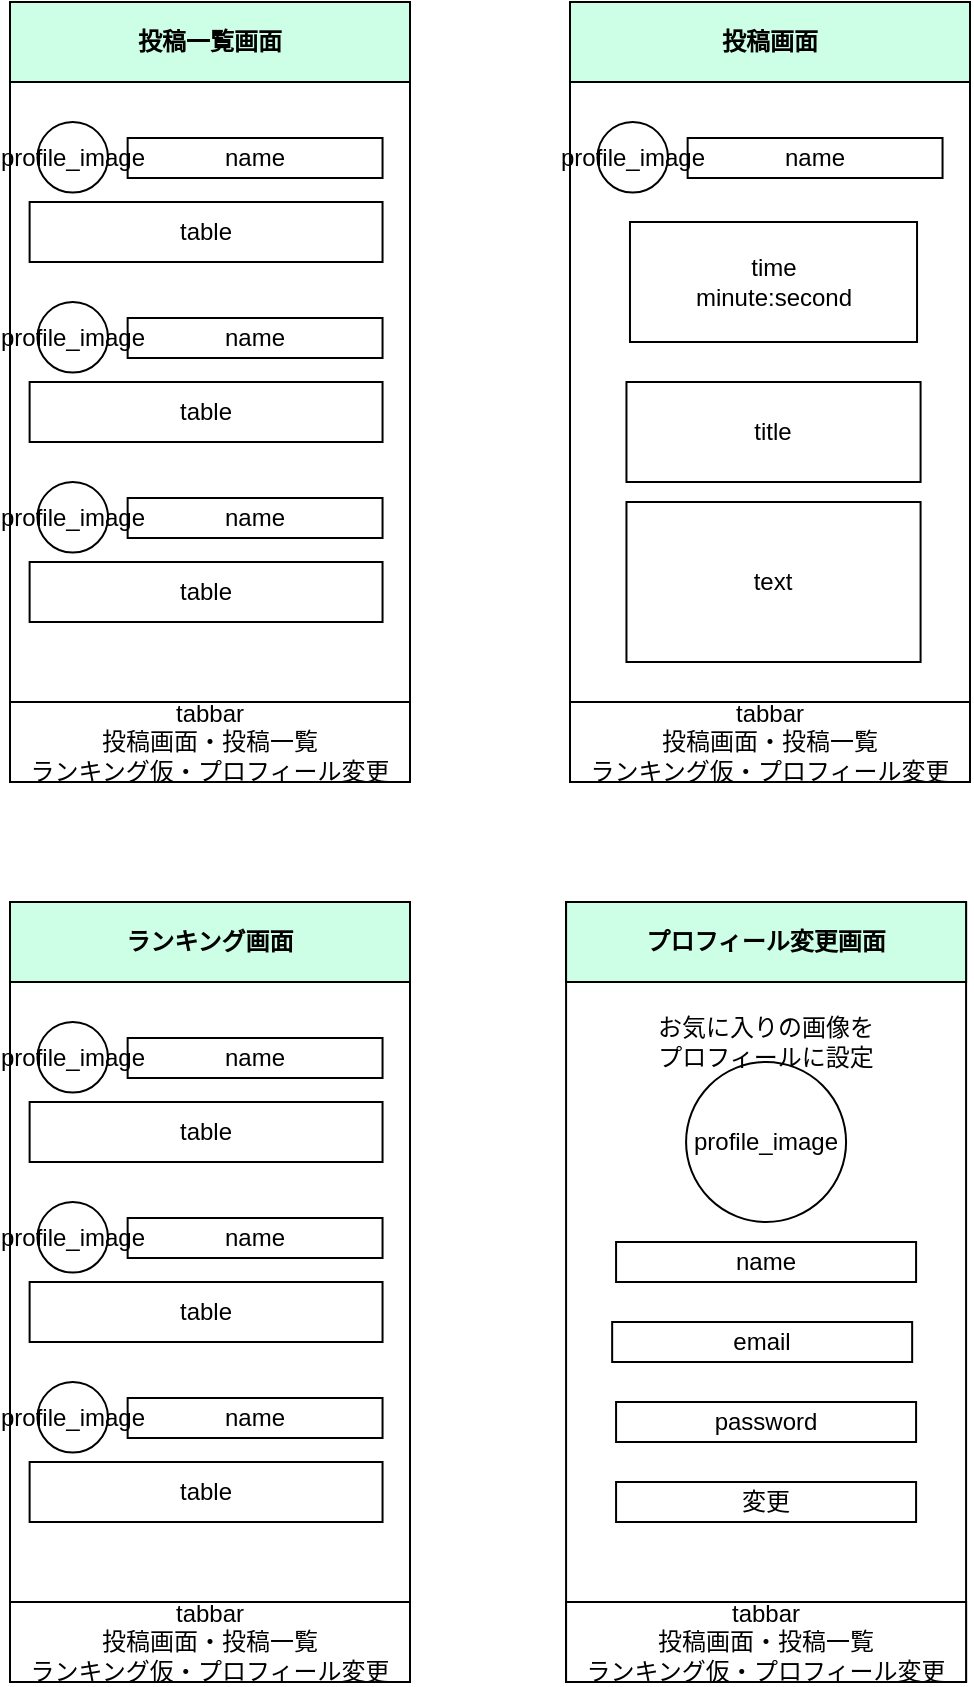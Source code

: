 <mxfile version="13.7.7" type="github">
  <diagram id="5d85YtfUtr9XSAqdXYxp" name="ページ1">
    <mxGraphModel dx="946" dy="591" grid="1" gridSize="10" guides="1" tooltips="1" connect="1" arrows="1" fold="1" page="1" pageScale="1" pageWidth="827" pageHeight="1169" math="0" shadow="0">
      <root>
        <mxCell id="0" />
        <mxCell id="1" parent="0" />
        <mxCell id="Qp9vbcd0IQCg1ICPjASV-2" value="" style="group" parent="1" vertex="1" connectable="0">
          <mxGeometry x="300" y="30" width="200" height="390" as="geometry" />
        </mxCell>
        <mxCell id="Qp9vbcd0IQCg1ICPjASV-3" value="" style="rounded=0;whiteSpace=wrap;html=1;" parent="Qp9vbcd0IQCg1ICPjASV-2" vertex="1">
          <mxGeometry width="200" height="390" as="geometry" />
        </mxCell>
        <mxCell id="Qp9vbcd0IQCg1ICPjASV-4" value="profile_image" style="ellipse;whiteSpace=wrap;html=1;aspect=fixed;" parent="Qp9vbcd0IQCg1ICPjASV-2" vertex="1">
          <mxGeometry x="13.725" y="60" width="35.294" height="35.294" as="geometry" />
        </mxCell>
        <mxCell id="Qp9vbcd0IQCg1ICPjASV-9" value="table" style="text;html=1;fillColor=none;align=center;verticalAlign=middle;whiteSpace=wrap;rounded=0;strokeColor=#000000;" parent="Qp9vbcd0IQCg1ICPjASV-2" vertex="1">
          <mxGeometry x="9.804" y="100" width="176.471" height="30" as="geometry" />
        </mxCell>
        <mxCell id="Qp9vbcd0IQCg1ICPjASV-11" value="name" style="text;html=1;fillColor=none;align=center;verticalAlign=middle;whiteSpace=wrap;rounded=0;strokeColor=#000000;" parent="Qp9vbcd0IQCg1ICPjASV-2" vertex="1">
          <mxGeometry x="58.824" y="68" width="127.451" height="20" as="geometry" />
        </mxCell>
        <mxCell id="Qp9vbcd0IQCg1ICPjASV-43" value="&lt;b&gt;投稿一覧画面&lt;/b&gt;" style="rounded=0;whiteSpace=wrap;html=1;labelBackgroundColor=none;fillColor=#CCFFE6;" parent="Qp9vbcd0IQCg1ICPjASV-2" vertex="1">
          <mxGeometry width="200" height="40" as="geometry" />
        </mxCell>
        <mxCell id="jNvIQHg4V1jWrLRhlRbQ-1" value="profile_image" style="ellipse;whiteSpace=wrap;html=1;aspect=fixed;" parent="Qp9vbcd0IQCg1ICPjASV-2" vertex="1">
          <mxGeometry x="13.725" y="150" width="35.294" height="35.294" as="geometry" />
        </mxCell>
        <mxCell id="jNvIQHg4V1jWrLRhlRbQ-2" value="table" style="text;html=1;fillColor=none;align=center;verticalAlign=middle;whiteSpace=wrap;rounded=0;strokeColor=#000000;" parent="Qp9vbcd0IQCg1ICPjASV-2" vertex="1">
          <mxGeometry x="9.804" y="190" width="176.471" height="30" as="geometry" />
        </mxCell>
        <mxCell id="jNvIQHg4V1jWrLRhlRbQ-3" value="name" style="text;html=1;fillColor=none;align=center;verticalAlign=middle;whiteSpace=wrap;rounded=0;strokeColor=#000000;" parent="Qp9vbcd0IQCg1ICPjASV-2" vertex="1">
          <mxGeometry x="58.824" y="158" width="127.451" height="20" as="geometry" />
        </mxCell>
        <mxCell id="jNvIQHg4V1jWrLRhlRbQ-4" value="profile_image" style="ellipse;whiteSpace=wrap;html=1;aspect=fixed;" parent="Qp9vbcd0IQCg1ICPjASV-2" vertex="1">
          <mxGeometry x="13.725" y="240" width="35.294" height="35.294" as="geometry" />
        </mxCell>
        <mxCell id="jNvIQHg4V1jWrLRhlRbQ-5" value="table" style="text;html=1;fillColor=none;align=center;verticalAlign=middle;whiteSpace=wrap;rounded=0;strokeColor=#000000;" parent="Qp9vbcd0IQCg1ICPjASV-2" vertex="1">
          <mxGeometry x="9.804" y="280" width="176.471" height="30" as="geometry" />
        </mxCell>
        <mxCell id="jNvIQHg4V1jWrLRhlRbQ-6" value="name" style="text;html=1;fillColor=none;align=center;verticalAlign=middle;whiteSpace=wrap;rounded=0;strokeColor=#000000;" parent="Qp9vbcd0IQCg1ICPjASV-2" vertex="1">
          <mxGeometry x="58.824" y="248" width="127.451" height="20" as="geometry" />
        </mxCell>
        <mxCell id="7r5LdE9JL5hYglWVHIkZ-2" value="tabbar&lt;br&gt;投稿画面・投稿一覧&lt;br&gt;ランキング仮・プロフィール変更" style="rounded=0;whiteSpace=wrap;html=1;" parent="Qp9vbcd0IQCg1ICPjASV-2" vertex="1">
          <mxGeometry y="350" width="200" height="40" as="geometry" />
        </mxCell>
        <mxCell id="Qp9vbcd0IQCg1ICPjASV-12" value="" style="group" parent="1" vertex="1" connectable="0">
          <mxGeometry x="580" y="30" width="200" height="390" as="geometry" />
        </mxCell>
        <mxCell id="Qp9vbcd0IQCg1ICPjASV-13" value="" style="rounded=0;whiteSpace=wrap;html=1;" parent="Qp9vbcd0IQCg1ICPjASV-12" vertex="1">
          <mxGeometry width="200" height="390" as="geometry" />
        </mxCell>
        <mxCell id="Qp9vbcd0IQCg1ICPjASV-14" value="profile_image" style="ellipse;whiteSpace=wrap;html=1;aspect=fixed;" parent="Qp9vbcd0IQCg1ICPjASV-12" vertex="1">
          <mxGeometry x="13.725" y="60" width="35.294" height="35.294" as="geometry" />
        </mxCell>
        <mxCell id="Qp9vbcd0IQCg1ICPjASV-15" value="text" style="text;html=1;fillColor=none;align=center;verticalAlign=middle;whiteSpace=wrap;rounded=0;strokeColor=#000000;" parent="Qp9vbcd0IQCg1ICPjASV-12" vertex="1">
          <mxGeometry x="28.23" y="250" width="147.059" height="80" as="geometry" />
        </mxCell>
        <mxCell id="Qp9vbcd0IQCg1ICPjASV-19" value="name" style="text;html=1;fillColor=none;align=center;verticalAlign=middle;whiteSpace=wrap;rounded=0;strokeColor=#000000;" parent="Qp9vbcd0IQCg1ICPjASV-12" vertex="1">
          <mxGeometry x="58.824" y="68" width="127.451" height="20" as="geometry" />
        </mxCell>
        <mxCell id="Qp9vbcd0IQCg1ICPjASV-44" value="&lt;b&gt;投稿画面&lt;/b&gt;" style="rounded=0;whiteSpace=wrap;html=1;labelBackgroundColor=none;fillColor=#CCFFE6;" parent="Qp9vbcd0IQCg1ICPjASV-12" vertex="1">
          <mxGeometry width="200" height="40" as="geometry" />
        </mxCell>
        <mxCell id="jNvIQHg4V1jWrLRhlRbQ-8" value="title" style="text;html=1;fillColor=none;align=center;verticalAlign=middle;whiteSpace=wrap;rounded=0;strokeColor=#000000;" parent="Qp9vbcd0IQCg1ICPjASV-12" vertex="1">
          <mxGeometry x="28.231" y="190" width="147.059" height="50" as="geometry" />
        </mxCell>
        <mxCell id="RLjvYu8lpYwrjwBoLWt2-1" value="tabbar&lt;br&gt;投稿画面・投稿一覧&lt;br&gt;ランキング仮・プロフィール変更" style="rounded=0;whiteSpace=wrap;html=1;" parent="Qp9vbcd0IQCg1ICPjASV-12" vertex="1">
          <mxGeometry y="350" width="200" height="40" as="geometry" />
        </mxCell>
        <mxCell id="iqZtUuaCd_tjH6S7MvoU-15" value="time&lt;br&gt;minute:second" style="rounded=0;whiteSpace=wrap;html=1;" vertex="1" parent="Qp9vbcd0IQCg1ICPjASV-12">
          <mxGeometry x="29.99" y="110" width="143.53" height="60" as="geometry" />
        </mxCell>
        <mxCell id="RLjvYu8lpYwrjwBoLWt2-2" value="" style="group" parent="1" vertex="1" connectable="0">
          <mxGeometry x="300" y="480" width="200" height="390" as="geometry" />
        </mxCell>
        <mxCell id="RLjvYu8lpYwrjwBoLWt2-3" value="" style="rounded=0;whiteSpace=wrap;html=1;" parent="RLjvYu8lpYwrjwBoLWt2-2" vertex="1">
          <mxGeometry width="200" height="390" as="geometry" />
        </mxCell>
        <mxCell id="RLjvYu8lpYwrjwBoLWt2-4" value="profile_image" style="ellipse;whiteSpace=wrap;html=1;aspect=fixed;" parent="RLjvYu8lpYwrjwBoLWt2-2" vertex="1">
          <mxGeometry x="13.725" y="60" width="35.294" height="35.294" as="geometry" />
        </mxCell>
        <mxCell id="RLjvYu8lpYwrjwBoLWt2-5" value="table" style="text;html=1;fillColor=none;align=center;verticalAlign=middle;whiteSpace=wrap;rounded=0;strokeColor=#000000;" parent="RLjvYu8lpYwrjwBoLWt2-2" vertex="1">
          <mxGeometry x="9.804" y="100" width="176.471" height="30" as="geometry" />
        </mxCell>
        <mxCell id="RLjvYu8lpYwrjwBoLWt2-6" value="name" style="text;html=1;fillColor=none;align=center;verticalAlign=middle;whiteSpace=wrap;rounded=0;strokeColor=#000000;" parent="RLjvYu8lpYwrjwBoLWt2-2" vertex="1">
          <mxGeometry x="58.824" y="68" width="127.451" height="20" as="geometry" />
        </mxCell>
        <mxCell id="RLjvYu8lpYwrjwBoLWt2-7" value="&lt;b&gt;ランキング画面&lt;/b&gt;" style="rounded=0;whiteSpace=wrap;html=1;labelBackgroundColor=none;fillColor=#CCFFE6;" parent="RLjvYu8lpYwrjwBoLWt2-2" vertex="1">
          <mxGeometry width="200" height="40" as="geometry" />
        </mxCell>
        <mxCell id="RLjvYu8lpYwrjwBoLWt2-8" value="profile_image" style="ellipse;whiteSpace=wrap;html=1;aspect=fixed;" parent="RLjvYu8lpYwrjwBoLWt2-2" vertex="1">
          <mxGeometry x="13.725" y="150" width="35.294" height="35.294" as="geometry" />
        </mxCell>
        <mxCell id="RLjvYu8lpYwrjwBoLWt2-9" value="table" style="text;html=1;fillColor=none;align=center;verticalAlign=middle;whiteSpace=wrap;rounded=0;strokeColor=#000000;" parent="RLjvYu8lpYwrjwBoLWt2-2" vertex="1">
          <mxGeometry x="9.804" y="190" width="176.471" height="30" as="geometry" />
        </mxCell>
        <mxCell id="RLjvYu8lpYwrjwBoLWt2-10" value="name" style="text;html=1;fillColor=none;align=center;verticalAlign=middle;whiteSpace=wrap;rounded=0;strokeColor=#000000;" parent="RLjvYu8lpYwrjwBoLWt2-2" vertex="1">
          <mxGeometry x="58.824" y="158" width="127.451" height="20" as="geometry" />
        </mxCell>
        <mxCell id="RLjvYu8lpYwrjwBoLWt2-11" value="profile_image" style="ellipse;whiteSpace=wrap;html=1;aspect=fixed;" parent="RLjvYu8lpYwrjwBoLWt2-2" vertex="1">
          <mxGeometry x="13.725" y="240" width="35.294" height="35.294" as="geometry" />
        </mxCell>
        <mxCell id="RLjvYu8lpYwrjwBoLWt2-12" value="table" style="text;html=1;fillColor=none;align=center;verticalAlign=middle;whiteSpace=wrap;rounded=0;strokeColor=#000000;" parent="RLjvYu8lpYwrjwBoLWt2-2" vertex="1">
          <mxGeometry x="9.804" y="280" width="176.471" height="30" as="geometry" />
        </mxCell>
        <mxCell id="RLjvYu8lpYwrjwBoLWt2-13" value="name" style="text;html=1;fillColor=none;align=center;verticalAlign=middle;whiteSpace=wrap;rounded=0;strokeColor=#000000;" parent="RLjvYu8lpYwrjwBoLWt2-2" vertex="1">
          <mxGeometry x="58.824" y="248" width="127.451" height="20" as="geometry" />
        </mxCell>
        <mxCell id="iqZtUuaCd_tjH6S7MvoU-13" value="tabbar&lt;br&gt;投稿画面・投稿一覧&lt;br&gt;ランキング仮・プロフィール変更" style="rounded=0;whiteSpace=wrap;html=1;" vertex="1" parent="RLjvYu8lpYwrjwBoLWt2-2">
          <mxGeometry x="2.043e-14" y="350" width="200" height="40" as="geometry" />
        </mxCell>
        <mxCell id="iqZtUuaCd_tjH6S7MvoU-1" value="" style="group;labelBackgroundColor=none;fontStyle=1" vertex="1" connectable="0" parent="1">
          <mxGeometry x="578.04" y="480" width="200" height="390" as="geometry" />
        </mxCell>
        <mxCell id="iqZtUuaCd_tjH6S7MvoU-2" value="" style="group" vertex="1" connectable="0" parent="iqZtUuaCd_tjH6S7MvoU-1">
          <mxGeometry width="200" height="390" as="geometry" />
        </mxCell>
        <mxCell id="iqZtUuaCd_tjH6S7MvoU-3" value="" style="rounded=0;whiteSpace=wrap;html=1;" vertex="1" parent="iqZtUuaCd_tjH6S7MvoU-2">
          <mxGeometry width="200" height="390" as="geometry" />
        </mxCell>
        <mxCell id="iqZtUuaCd_tjH6S7MvoU-4" value="profile_image" style="ellipse;whiteSpace=wrap;html=1;aspect=fixed;" vertex="1" parent="iqZtUuaCd_tjH6S7MvoU-2">
          <mxGeometry x="60" y="80" width="80" height="80" as="geometry" />
        </mxCell>
        <mxCell id="iqZtUuaCd_tjH6S7MvoU-5" value="name" style="text;html=1;fillColor=none;align=center;verticalAlign=middle;whiteSpace=wrap;rounded=0;strokeColor=#000000;" vertex="1" parent="iqZtUuaCd_tjH6S7MvoU-2">
          <mxGeometry x="25" y="170" width="150" height="20" as="geometry" />
        </mxCell>
        <mxCell id="iqZtUuaCd_tjH6S7MvoU-6" value="email" style="text;html=1;fillColor=none;align=center;verticalAlign=middle;whiteSpace=wrap;rounded=0;strokeColor=#000000;" vertex="1" parent="iqZtUuaCd_tjH6S7MvoU-2">
          <mxGeometry x="23.04" y="210" width="150" height="20" as="geometry" />
        </mxCell>
        <mxCell id="iqZtUuaCd_tjH6S7MvoU-7" value="password" style="text;html=1;fillColor=none;align=center;verticalAlign=middle;whiteSpace=wrap;rounded=0;strokeColor=#000000;allowArrows=1;" vertex="1" parent="iqZtUuaCd_tjH6S7MvoU-2">
          <mxGeometry x="25" y="250" width="150" height="20" as="geometry" />
        </mxCell>
        <mxCell id="iqZtUuaCd_tjH6S7MvoU-8" value="&lt;b&gt;プロフィール変更画面&lt;br&gt;&lt;/b&gt;" style="rounded=0;whiteSpace=wrap;html=1;labelBackgroundColor=none;fillColor=#CCFFE6;" vertex="1" parent="iqZtUuaCd_tjH6S7MvoU-2">
          <mxGeometry width="200" height="40" as="geometry" />
        </mxCell>
        <mxCell id="iqZtUuaCd_tjH6S7MvoU-10" value="変更" style="text;html=1;fillColor=none;align=center;verticalAlign=middle;whiteSpace=wrap;rounded=0;strokeColor=#000000;allowArrows=1;" vertex="1" parent="iqZtUuaCd_tjH6S7MvoU-2">
          <mxGeometry x="25" y="290" width="150" height="20" as="geometry" />
        </mxCell>
        <mxCell id="iqZtUuaCd_tjH6S7MvoU-11" value="お気に入りの画像を&lt;br&gt;プロフィールに設定" style="text;html=1;strokeColor=none;fillColor=none;align=center;verticalAlign=middle;whiteSpace=wrap;rounded=0;" vertex="1" parent="iqZtUuaCd_tjH6S7MvoU-2">
          <mxGeometry x="30" y="60" width="140" height="20" as="geometry" />
        </mxCell>
        <mxCell id="iqZtUuaCd_tjH6S7MvoU-14" value="tabbar&lt;br&gt;投稿画面・投稿一覧&lt;br&gt;ランキング仮・プロフィール変更" style="rounded=0;whiteSpace=wrap;html=1;" vertex="1" parent="iqZtUuaCd_tjH6S7MvoU-2">
          <mxGeometry y="350" width="200" height="40" as="geometry" />
        </mxCell>
      </root>
    </mxGraphModel>
  </diagram>
</mxfile>
